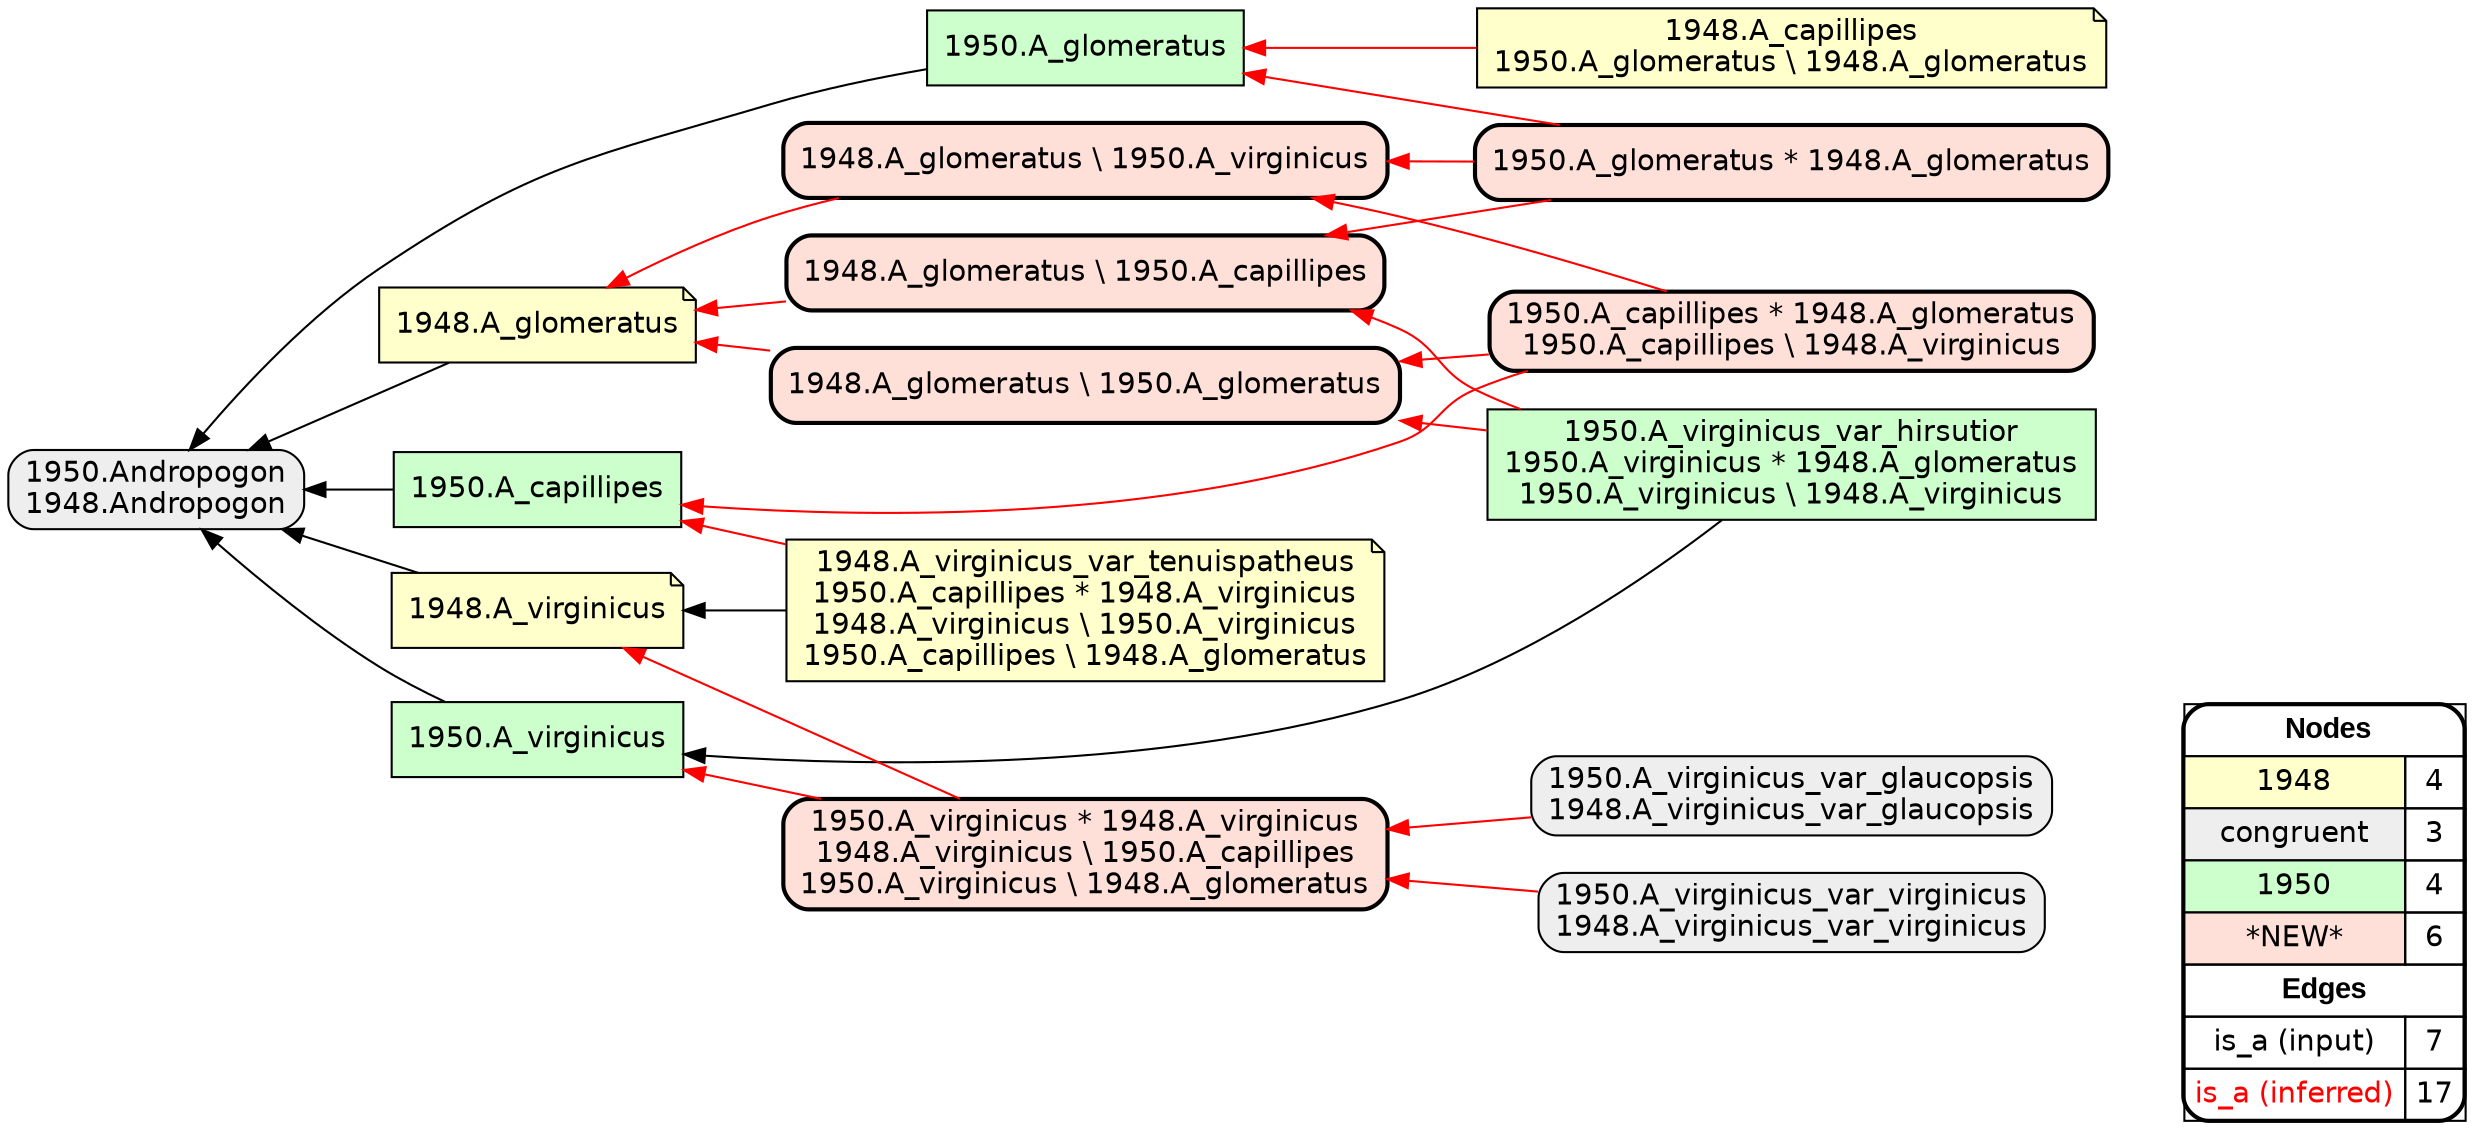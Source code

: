 digraph{
rankdir=RL
node[shape=note style=filled fillcolor="#FFFFCC" fontname="helvetica"] 
"1948.A_virginicus_var_tenuispatheus\n1950.A_capillipes * 1948.A_virginicus\n1948.A_virginicus \\ 1950.A_virginicus\n1950.A_capillipes \\ 1948.A_glomeratus"
"1948.A_capillipes\n1950.A_glomeratus \\ 1948.A_glomeratus"
"1948.A_virginicus"
"1948.A_glomeratus"
node[shape=box style="filled,rounded" fillcolor="#EEEEEE" fontname="helvetica"] 
"1950.A_virginicus_var_glaucopsis\n1948.A_virginicus_var_glaucopsis"
"1950.A_virginicus_var_virginicus\n1948.A_virginicus_var_virginicus"
"1950.Andropogon\n1948.Andropogon"
node[shape=box style=filled fillcolor="#CCFFCC" fontname="helvetica"] 
"1950.A_virginicus_var_hirsutior\n1950.A_virginicus * 1948.A_glomeratus\n1950.A_virginicus \\ 1948.A_virginicus"
"1950.A_capillipes"
"1950.A_virginicus"
"1950.A_glomeratus"
node[shape=box style="filled,rounded,bold" fillcolor="#FFE0D8" fontname="helvetica"] 
"1950.A_glomeratus * 1948.A_glomeratus"
"1948.A_glomeratus \\ 1950.A_virginicus"
"1948.A_glomeratus \\ 1950.A_capillipes"
"1948.A_glomeratus \\ 1950.A_glomeratus"
"1950.A_capillipes * 1948.A_glomeratus\n1950.A_capillipes \\ 1948.A_virginicus"
"1950.A_virginicus * 1948.A_virginicus\n1948.A_virginicus \\ 1950.A_capillipes\n1950.A_virginicus \\ 1948.A_glomeratus"
edge[arrowhead=normal style=dotted color="#000000" constraint=true penwidth=1]
edge[arrowhead=normal style=solid color="#000000" constraint=true penwidth=1]
"1948.A_virginicus" -> "1950.Andropogon\n1948.Andropogon"
"1948.A_glomeratus" -> "1950.Andropogon\n1948.Andropogon"
"1950.A_glomeratus" -> "1950.Andropogon\n1948.Andropogon"
"1950.A_virginicus" -> "1950.Andropogon\n1948.Andropogon"
"1950.A_virginicus_var_hirsutior\n1950.A_virginicus * 1948.A_glomeratus\n1950.A_virginicus \\ 1948.A_virginicus" -> "1950.A_virginicus"
"1950.A_capillipes" -> "1950.Andropogon\n1948.Andropogon"
"1948.A_virginicus_var_tenuispatheus\n1950.A_capillipes * 1948.A_virginicus\n1948.A_virginicus \\ 1950.A_virginicus\n1950.A_capillipes \\ 1948.A_glomeratus" -> "1948.A_virginicus"
edge[arrowhead=normal style=solid color="#FF0000" constraint=true penwidth=1]
"1950.A_capillipes * 1948.A_glomeratus\n1950.A_capillipes \\ 1948.A_virginicus" -> "1948.A_glomeratus \\ 1950.A_virginicus"
"1948.A_glomeratus \\ 1950.A_capillipes" -> "1948.A_glomeratus"
"1948.A_capillipes\n1950.A_glomeratus \\ 1948.A_glomeratus" -> "1950.A_glomeratus"
"1950.A_glomeratus * 1948.A_glomeratus" -> "1950.A_glomeratus"
"1950.A_glomeratus * 1948.A_glomeratus" -> "1948.A_glomeratus \\ 1950.A_virginicus"
"1948.A_virginicus_var_tenuispatheus\n1950.A_capillipes * 1948.A_virginicus\n1948.A_virginicus \\ 1950.A_virginicus\n1950.A_capillipes \\ 1948.A_glomeratus" -> "1950.A_capillipes"
"1948.A_glomeratus \\ 1950.A_virginicus" -> "1948.A_glomeratus"
"1950.A_virginicus * 1948.A_virginicus\n1948.A_virginicus \\ 1950.A_capillipes\n1950.A_virginicus \\ 1948.A_glomeratus" -> "1948.A_virginicus"
"1950.A_capillipes * 1948.A_glomeratus\n1950.A_capillipes \\ 1948.A_virginicus" -> "1948.A_glomeratus \\ 1950.A_glomeratus"
"1950.A_virginicus_var_glaucopsis\n1948.A_virginicus_var_glaucopsis" -> "1950.A_virginicus * 1948.A_virginicus\n1948.A_virginicus \\ 1950.A_capillipes\n1950.A_virginicus \\ 1948.A_glomeratus"
"1950.A_virginicus_var_virginicus\n1948.A_virginicus_var_virginicus" -> "1950.A_virginicus * 1948.A_virginicus\n1948.A_virginicus \\ 1950.A_capillipes\n1950.A_virginicus \\ 1948.A_glomeratus"
"1950.A_virginicus_var_hirsutior\n1950.A_virginicus * 1948.A_glomeratus\n1950.A_virginicus \\ 1948.A_virginicus" -> "1948.A_glomeratus \\ 1950.A_capillipes"
"1948.A_glomeratus \\ 1950.A_glomeratus" -> "1948.A_glomeratus"
"1950.A_capillipes * 1948.A_glomeratus\n1950.A_capillipes \\ 1948.A_virginicus" -> "1950.A_capillipes"
"1950.A_virginicus_var_hirsutior\n1950.A_virginicus * 1948.A_glomeratus\n1950.A_virginicus \\ 1948.A_virginicus" -> "1948.A_glomeratus \\ 1950.A_glomeratus"
"1950.A_glomeratus * 1948.A_glomeratus" -> "1948.A_glomeratus \\ 1950.A_capillipes"
"1950.A_virginicus * 1948.A_virginicus\n1948.A_virginicus \\ 1950.A_capillipes\n1950.A_virginicus \\ 1948.A_glomeratus" -> "1950.A_virginicus"
node[shape=box] 
{rank=source Legend [fillcolor= white margin=0 label=< 
 <TABLE BORDER="0" CELLBORDER="1" CELLSPACING="0" CELLPADDING="4"> 
<TR> <TD COLSPAN="2"><font face="Arial Black"> Nodes</font></TD> </TR> 
<TR> 
 <TD bgcolor="#FFFFCC" fontname="helvetica">1948</TD> 
 <TD>4</TD> 
 </TR> 
<TR> 
 <TD bgcolor="#EEEEEE" fontname="helvetica">congruent</TD> 
 <TD>3</TD> 
 </TR> 
<TR> 
 <TD bgcolor="#CCFFCC" fontname="helvetica">1950</TD> 
 <TD>4</TD> 
 </TR> 
<TR> 
 <TD bgcolor="#FFE0D8" fontname="helvetica">*NEW*</TD> 
 <TD>6</TD> 
 </TR> 
<TR> <TD COLSPAN="2"><font face = "Arial Black"> Edges </font></TD> </TR> 
<TR> 
 <TD><font color ="#000000">is_a (input)</font></TD><TD>7</TD>
</TR>
<TR> 
 <TD><font color ="#FF0000">is_a (inferred)</font></TD><TD>17</TD>
</TR>
</TABLE> 
 >] } 
}